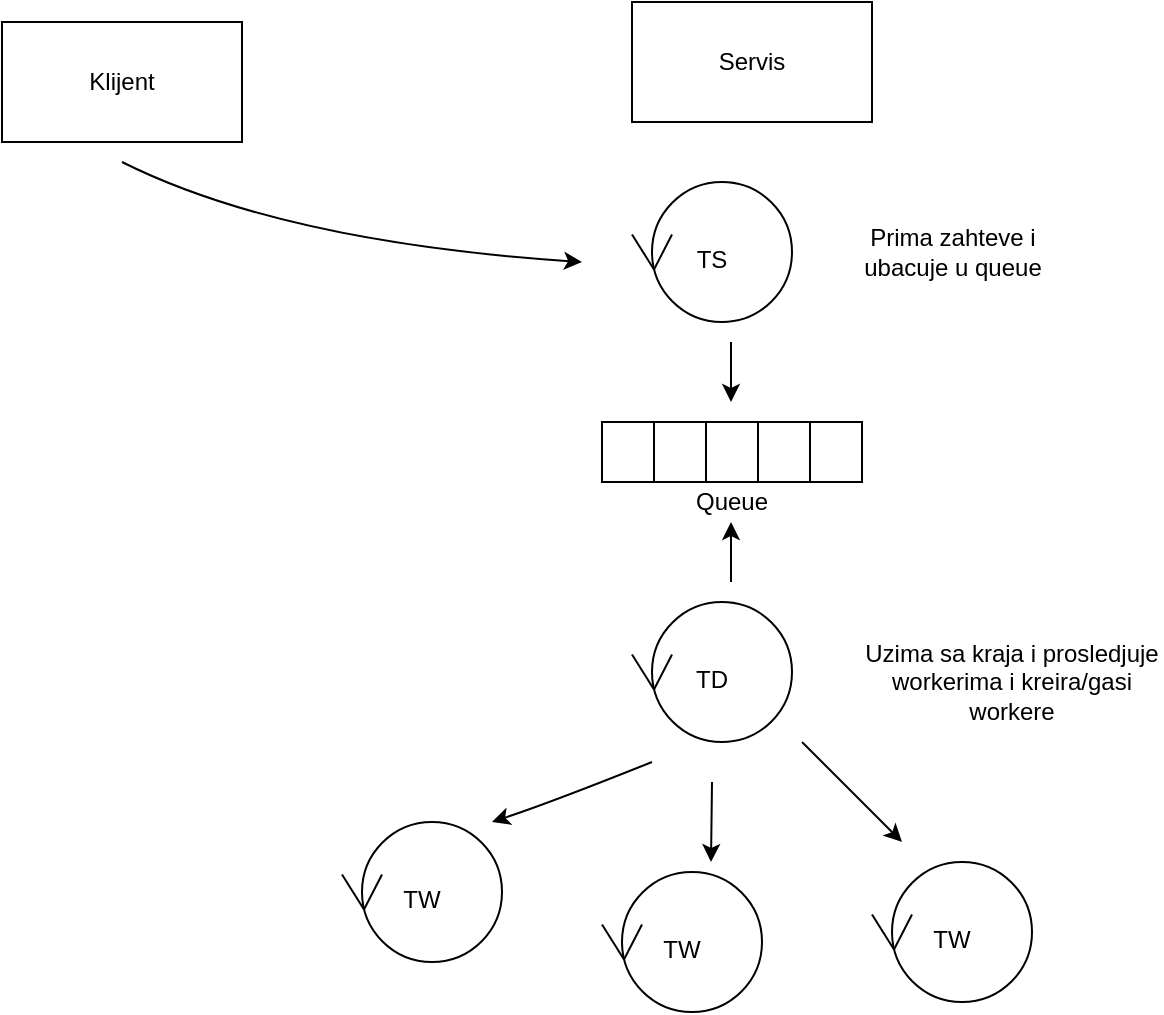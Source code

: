 <mxfile version="20.0.3" type="device"><diagram id="T6pB-Fw7tmLQ1CqjcfHP" name="Page-1"><mxGraphModel dx="1422" dy="752" grid="1" gridSize="10" guides="1" tooltips="1" connect="1" arrows="1" fold="1" page="1" pageScale="1" pageWidth="850" pageHeight="1100" math="0" shadow="0"><root><mxCell id="0"/><mxCell id="1" parent="0"/><mxCell id="j-E8jC028RUiGeD5tUKQ-1" value="Klijent" style="rounded=0;whiteSpace=wrap;html=1;" vertex="1" parent="1"><mxGeometry x="120" y="90" width="120" height="60" as="geometry"/></mxCell><mxCell id="j-E8jC028RUiGeD5tUKQ-2" value="Servis" style="rounded=0;whiteSpace=wrap;html=1;" vertex="1" parent="1"><mxGeometry x="435" y="80" width="120" height="60" as="geometry"/></mxCell><mxCell id="j-E8jC028RUiGeD5tUKQ-5" value="TS" style="ellipse;shape=umlControl;whiteSpace=wrap;html=1;direction=north;connectable=1;strokeOpacity=100;" vertex="1" parent="1"><mxGeometry x="435" y="170" width="80" height="70" as="geometry"/></mxCell><mxCell id="j-E8jC028RUiGeD5tUKQ-7" value="" style="shape=table;html=1;whiteSpace=wrap;startSize=0;container=1;collapsible=0;childLayout=tableLayout;" vertex="1" parent="1"><mxGeometry x="420" y="290" width="130" height="30" as="geometry"/></mxCell><mxCell id="j-E8jC028RUiGeD5tUKQ-8" value="" style="shape=tableRow;horizontal=0;startSize=0;swimlaneHead=0;swimlaneBody=0;top=0;left=0;bottom=0;right=0;collapsible=0;dropTarget=0;fillColor=none;points=[[0,0.5],[1,0.5]];portConstraint=eastwest;" vertex="1" parent="j-E8jC028RUiGeD5tUKQ-7"><mxGeometry width="130" height="30" as="geometry"/></mxCell><mxCell id="j-E8jC028RUiGeD5tUKQ-20" style="shape=partialRectangle;html=1;whiteSpace=wrap;connectable=0;fillColor=none;top=0;left=0;bottom=0;right=0;overflow=hidden;" vertex="1" parent="j-E8jC028RUiGeD5tUKQ-8"><mxGeometry width="26" height="30" as="geometry"><mxRectangle width="26" height="30" as="alternateBounds"/></mxGeometry></mxCell><mxCell id="j-E8jC028RUiGeD5tUKQ-9" value="" style="shape=partialRectangle;html=1;whiteSpace=wrap;connectable=0;fillColor=none;top=0;left=0;bottom=0;right=0;overflow=hidden;" vertex="1" parent="j-E8jC028RUiGeD5tUKQ-8"><mxGeometry x="26" width="26" height="30" as="geometry"><mxRectangle width="26" height="30" as="alternateBounds"/></mxGeometry></mxCell><mxCell id="j-E8jC028RUiGeD5tUKQ-23" style="shape=partialRectangle;html=1;whiteSpace=wrap;connectable=0;fillColor=none;top=0;left=0;bottom=0;right=0;overflow=hidden;" vertex="1" parent="j-E8jC028RUiGeD5tUKQ-8"><mxGeometry x="52" width="26" height="30" as="geometry"><mxRectangle width="26" height="30" as="alternateBounds"/></mxGeometry></mxCell><mxCell id="j-E8jC028RUiGeD5tUKQ-26" style="shape=partialRectangle;html=1;whiteSpace=wrap;connectable=0;fillColor=none;top=0;left=0;bottom=0;right=0;overflow=hidden;" vertex="1" parent="j-E8jC028RUiGeD5tUKQ-8"><mxGeometry x="78" width="26" height="30" as="geometry"><mxRectangle width="26" height="30" as="alternateBounds"/></mxGeometry></mxCell><mxCell id="j-E8jC028RUiGeD5tUKQ-29" style="shape=partialRectangle;html=1;whiteSpace=wrap;connectable=0;fillColor=none;top=0;left=0;bottom=0;right=0;overflow=hidden;" vertex="1" parent="j-E8jC028RUiGeD5tUKQ-8"><mxGeometry x="104" width="26" height="30" as="geometry"><mxRectangle width="26" height="30" as="alternateBounds"/></mxGeometry></mxCell><mxCell id="j-E8jC028RUiGeD5tUKQ-32" value="Queue" style="text;html=1;strokeColor=none;fillColor=none;align=center;verticalAlign=middle;whiteSpace=wrap;rounded=0;" vertex="1" parent="1"><mxGeometry x="455" y="320" width="60" height="20" as="geometry"/></mxCell><mxCell id="j-E8jC028RUiGeD5tUKQ-33" value="" style="endArrow=classic;html=1;curved=1;" edge="1" parent="1"><mxGeometry width="50" height="50" relative="1" as="geometry"><mxPoint x="180" y="160" as="sourcePoint"/><mxPoint x="410" y="210" as="targetPoint"/><Array as="points"><mxPoint x="260" y="200"/></Array></mxGeometry></mxCell><mxCell id="j-E8jC028RUiGeD5tUKQ-34" value="" style="endArrow=classic;html=1;curved=1;" edge="1" parent="1"><mxGeometry width="50" height="50" relative="1" as="geometry"><mxPoint x="484.5" y="250" as="sourcePoint"/><mxPoint x="484.5" y="280" as="targetPoint"/></mxGeometry></mxCell><mxCell id="j-E8jC028RUiGeD5tUKQ-35" value="TD" style="ellipse;shape=umlControl;whiteSpace=wrap;html=1;direction=north;connectable=1;strokeOpacity=100;" vertex="1" parent="1"><mxGeometry x="435" y="380" width="80" height="70" as="geometry"/></mxCell><mxCell id="j-E8jC028RUiGeD5tUKQ-36" value="" style="endArrow=classic;html=1;curved=1;" edge="1" parent="1"><mxGeometry width="50" height="50" relative="1" as="geometry"><mxPoint x="484.5" y="370" as="sourcePoint"/><mxPoint x="484.5" y="340" as="targetPoint"/></mxGeometry></mxCell><mxCell id="j-E8jC028RUiGeD5tUKQ-37" value="TW" style="ellipse;shape=umlControl;whiteSpace=wrap;html=1;direction=north;connectable=1;strokeOpacity=100;" vertex="1" parent="1"><mxGeometry x="290" y="490" width="80" height="70" as="geometry"/></mxCell><mxCell id="j-E8jC028RUiGeD5tUKQ-38" value="TW" style="ellipse;shape=umlControl;whiteSpace=wrap;html=1;direction=north;connectable=1;strokeOpacity=100;" vertex="1" parent="1"><mxGeometry x="420" y="515" width="80" height="70" as="geometry"/></mxCell><mxCell id="j-E8jC028RUiGeD5tUKQ-39" value="TW" style="ellipse;shape=umlControl;whiteSpace=wrap;html=1;direction=north;connectable=1;strokeOpacity=100;" vertex="1" parent="1"><mxGeometry x="555" y="510" width="80" height="70" as="geometry"/></mxCell><mxCell id="j-E8jC028RUiGeD5tUKQ-40" value="" style="endArrow=classic;html=1;curved=1;" edge="1" parent="1"><mxGeometry width="50" height="50" relative="1" as="geometry"><mxPoint x="445" y="460" as="sourcePoint"/><mxPoint x="365" y="490" as="targetPoint"/><Array as="points"><mxPoint x="395" y="480"/></Array></mxGeometry></mxCell><mxCell id="j-E8jC028RUiGeD5tUKQ-41" value="" style="endArrow=classic;html=1;curved=1;" edge="1" parent="1"><mxGeometry width="50" height="50" relative="1" as="geometry"><mxPoint x="475" y="470" as="sourcePoint"/><mxPoint x="474.5" y="510" as="targetPoint"/></mxGeometry></mxCell><mxCell id="j-E8jC028RUiGeD5tUKQ-42" value="" style="endArrow=classic;html=1;curved=1;" edge="1" parent="1"><mxGeometry width="50" height="50" relative="1" as="geometry"><mxPoint x="520" y="450" as="sourcePoint"/><mxPoint x="570" y="500" as="targetPoint"/></mxGeometry></mxCell><mxCell id="j-E8jC028RUiGeD5tUKQ-44" value="Prima zahteve i ubacuje u queue" style="text;html=1;strokeColor=none;fillColor=none;align=center;verticalAlign=middle;whiteSpace=wrap;rounded=0;" vertex="1" parent="1"><mxGeometry x="532.5" y="190" width="125" height="30" as="geometry"/></mxCell><mxCell id="j-E8jC028RUiGeD5tUKQ-45" value="Uzima sa kraja i prosledjuje workerima i kreira/gasi workere" style="text;html=1;strokeColor=none;fillColor=none;align=center;verticalAlign=middle;whiteSpace=wrap;rounded=0;" vertex="1" parent="1"><mxGeometry x="550" y="400" width="150" height="40" as="geometry"/></mxCell></root></mxGraphModel></diagram></mxfile>